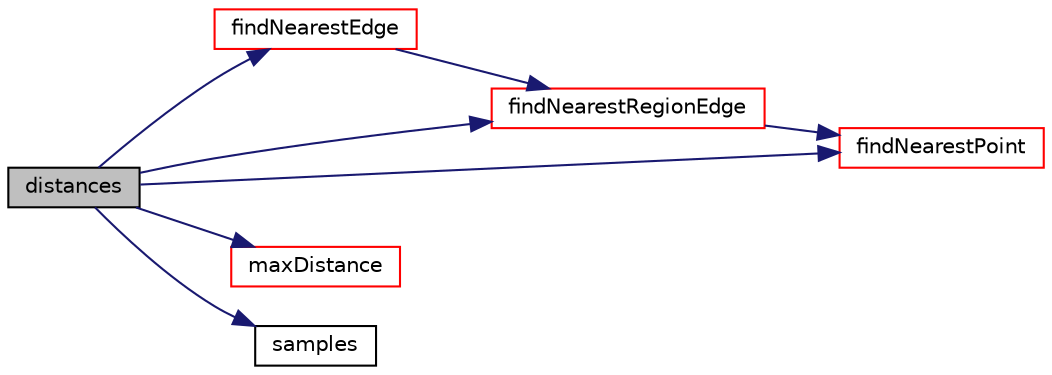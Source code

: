 digraph "distances"
{
  bgcolor="transparent";
  edge [fontname="Helvetica",fontsize="10",labelfontname="Helvetica",labelfontsize="10"];
  node [fontname="Helvetica",fontsize="10",shape=record];
  rankdir="LR";
  Node1 [label="distances",height=0.2,width=0.4,color="black", fillcolor="grey75", style="filled", fontcolor="black"];
  Node1 -> Node2 [color="midnightblue",fontsize="10",style="solid",fontname="Helvetica"];
  Node2 [label="findNearestEdge",height=0.2,width=0.4,color="red",URL="$a02159.html#a54a38a30d12368aeb05534de2e216f3d",tooltip="Find nearest point on nearest feature edge. Sets: "];
  Node2 -> Node3 [color="midnightblue",fontsize="10",style="solid",fontname="Helvetica"];
  Node3 [label="findNearestRegionEdge",height=0.2,width=0.4,color="red",URL="$a02159.html#a3c1594dfe7daf51065b42d9a71f2305d",tooltip="Find nearest point on nearest region edge. Sets: "];
  Node3 -> Node4 [color="midnightblue",fontsize="10",style="solid",fontname="Helvetica"];
  Node4 [label="findNearestPoint",height=0.2,width=0.4,color="red",URL="$a02159.html#af325395e896cf5a85e7d72a0c8c34735",tooltip="Find nearest feature point. Sets: "];
  Node1 -> Node4 [color="midnightblue",fontsize="10",style="solid",fontname="Helvetica"];
  Node1 -> Node3 [color="midnightblue",fontsize="10",style="solid",fontname="Helvetica"];
  Node1 -> Node5 [color="midnightblue",fontsize="10",style="solid",fontname="Helvetica"];
  Node5 [label="maxDistance",height=0.2,width=0.4,color="red",URL="$a02159.html#a3ba7670573fbbe0b17ba422b0657bef8",tooltip="Highest distance of all features. "];
  Node1 -> Node6 [color="midnightblue",fontsize="10",style="solid",fontname="Helvetica"];
  Node6 [label="samples",height=0.2,width=0.4,color="black",URL="$a04528.html#a14d38e99c2caf50fd9f0aa0d5ef88e3b"];
}
